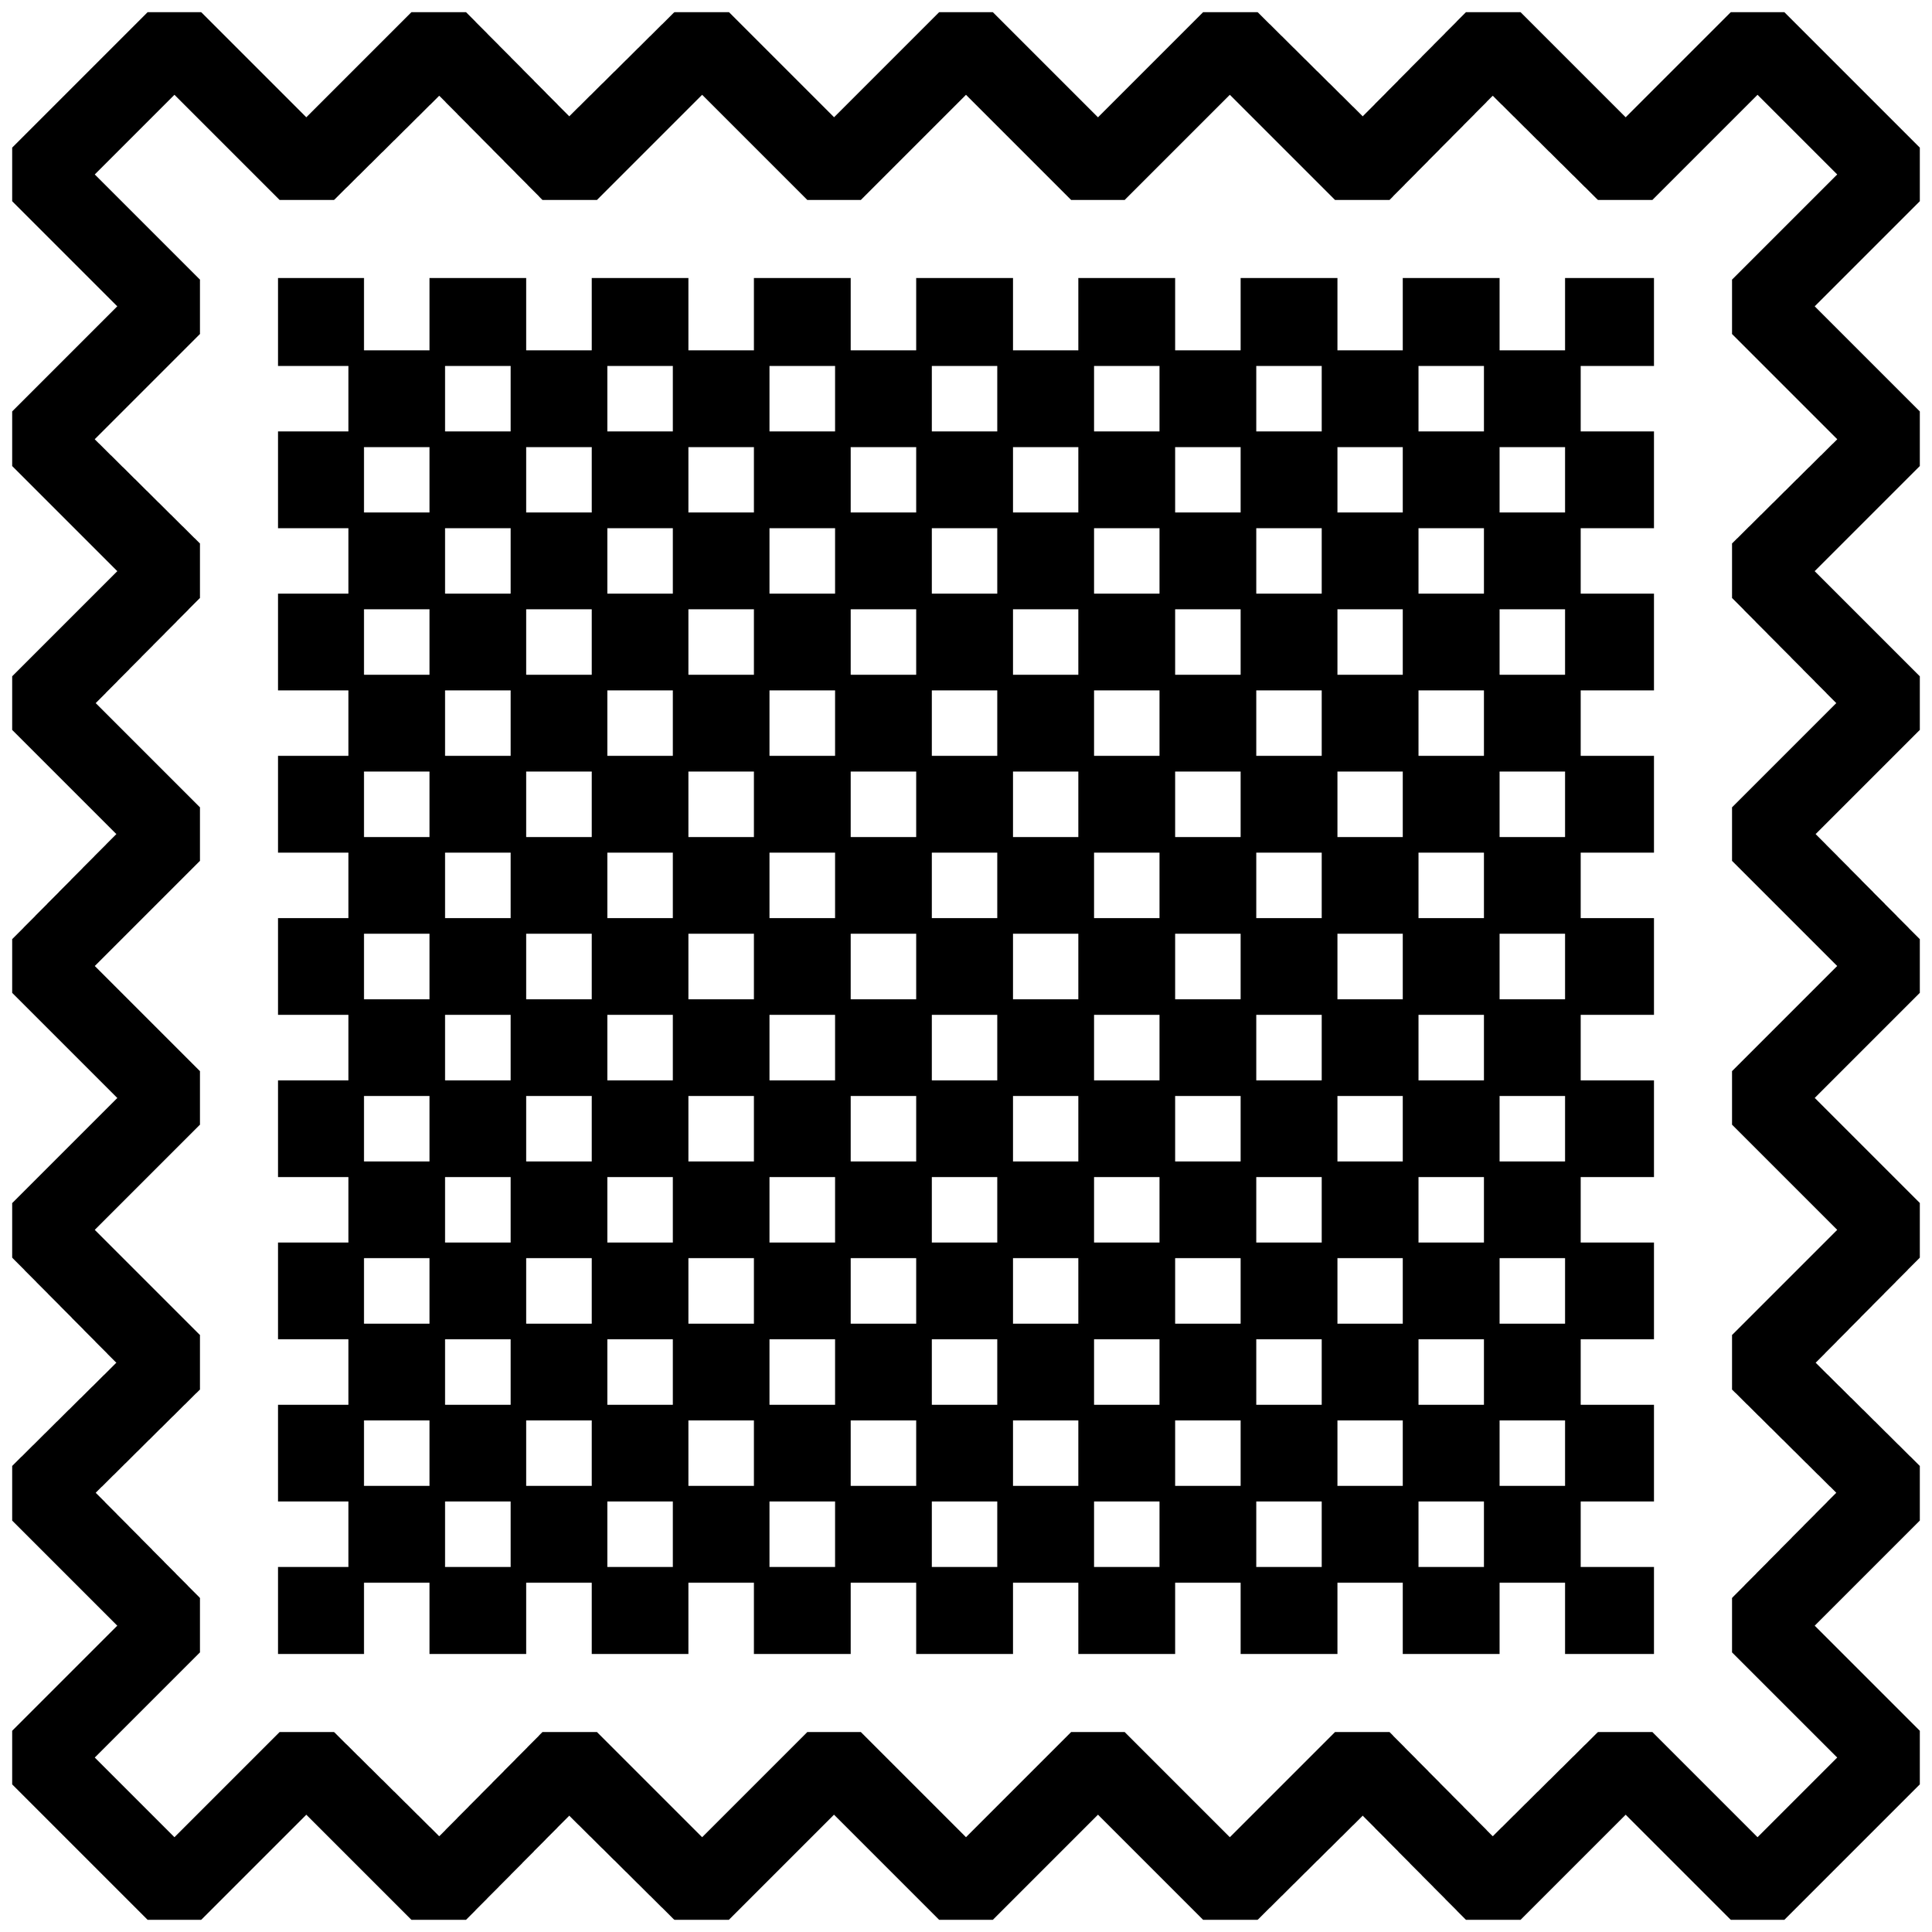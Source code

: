 


\begin{tikzpicture}[y=0.80pt, x=0.80pt, yscale=-1.0, xscale=1.0, inner sep=0pt, outer sep=0pt]
\begin{scope}[shift={(100.0,1706.0)},nonzero rule]
  \path[draw=.,fill=.,line width=1.600pt] (1999.0,255.0) --
    (1861.0,393.0) -- (1807.0,393.0) -- (1699.0,285.0) --
    (1591.0,393.0) -- (1536.0,393.0) -- (1430.0,286.0) --
    (1322.0,393.0) -- (1267.0,393.0) -- (1159.0,285.0) --
    (1051.0,393.0) -- (997.0,393.0) -- (889.0,285.0) --
    (781.0,393.0) -- (726.0,393.0) -- (618.0,286.0) --
    (512.0,393.0) -- (457.0,393.0) -- (349.0,285.0) --
    (241.0,393.0) -- (187.0,393.0) -- (49.0,255.0) --
    (49.0,201.0) -- (157.0,93.0) -- (49.0,-15.0) --
    (49.0,-70.0) -- (156.0,-176.0) -- (49.0,-284.0) --
    (49.0,-339.0) -- (157.0,-447.0) -- (49.0,-555.0) --
    (49.0,-609.0) -- (156.0,-717.0) -- (49.0,-824.0) --
    (49.0,-878.0) -- (157.0,-986.0) -- (49.0,-1094.0) --
    (49.0,-1149.0) -- (157.0,-1257.0) -- (49.0,-1365.0) --
    (49.0,-1419.0) -- (187.0,-1557.0) -- (241.0,-1557.0) --
    (349.0,-1449.0) -- (457.0,-1557.0) -- (512.0,-1557.0) --
    (618.0,-1450.0) -- (726.0,-1557.0) -- (781.0,-1557.0) --
    (889.0,-1449.0) -- (997.0,-1557.0) -- (1051.0,-1557.0) --
    (1159.0,-1449.0) -- (1267.0,-1557.0) -- (1322.0,-1557.0) --
    (1430.0,-1450.0) -- (1536.0,-1557.0) -- (1591.0,-1557.0) --
    (1699.0,-1449.0) -- (1807.0,-1557.0) -- (1861.0,-1557.0) --
    (1999.0,-1419.0) -- (1999.0,-1365.0) -- (1891.0,-1257.0) --
    (1999.0,-1149.0) -- (1999.0,-1094.0) -- (1891.0,-986.0) --
    (1999.0,-878.0) -- (1999.0,-824.0) -- (1892.0,-717.0) --
    (1999.0,-609.0) -- (1999.0,-555.0) -- (1891.0,-447.0) --
    (1999.0,-339.0) -- (1999.0,-284.0) -- (1892.0,-176.0) --
    (1999.0,-70.0) -- (1999.0,-15.0) -- (1891.0,93.0) --
    (1999.0,201.0) -- (1999.0,255.0) -- cycle(1917.0,228.0) --
    (1809.0,120.0) -- (1809.0,65.0) -- (1916.0,-43.0) --
    (1809.0,-149.0) -- (1809.0,-204.0) -- (1917.0,-312.0) --
    (1809.0,-420.0) -- (1809.0,-474.0) -- (1917.0,-582.0) --
    (1809.0,-690.0) -- (1809.0,-744.0) -- (1916.0,-851.0) --
    (1809.0,-959.0) -- (1809.0,-1014.0) -- (1917.0,-1121.0) --
    (1809.0,-1229.0) -- (1809.0,-1284.0) -- (1917.0,-1392.0) --
    (1834.0,-1475.0) -- (1726.0,-1367.0) -- (1671.0,-1367.0) --
    (1563.0,-1474.0) -- (1457.0,-1367.0) -- (1402.0,-1367.0) --
    (1294.0,-1475.0) -- (1186.0,-1367.0) -- (1132.0,-1367.0) --
    (1024.0,-1475.0) -- (916.0,-1367.0) -- (862.0,-1367.0) --
    (754.0,-1475.0) -- (646.0,-1367.0) -- (591.0,-1367.0) --
    (485.0,-1474.0) -- (377.0,-1367.0) -- (322.0,-1367.0) --
    (214.0,-1475.0) -- (131.0,-1392.0) -- (239.0,-1284.0) --
    (239.0,-1229.0) -- (131.0,-1121.0) -- (239.0,-1014.0) --
    (239.0,-959.0) -- (132.0,-851.0) -- (239.0,-744.0) --
    (239.0,-690.0) -- (131.0,-582.0) -- (239.0,-474.0) --
    (239.0,-420.0) -- (131.0,-312.0) -- (239.0,-204.0) --
    (239.0,-149.0) -- (132.0,-43.0) -- (239.0,65.0) --
    (239.0,120.0) -- (131.0,228.0) -- (214.0,311.0) --
    (322.0,203.0) -- (377.0,203.0) -- (485.0,310.0) --
    (591.0,203.0) -- (646.0,203.0) -- (754.0,311.0) --
    (862.0,203.0) -- (916.0,203.0) -- (1024.0,311.0) --
    (1132.0,203.0) -- (1186.0,203.0) -- (1294.0,311.0) --
    (1402.0,203.0) -- (1457.0,203.0) -- (1563.0,310.0) --
    (1671.0,203.0) -- (1726.0,203.0) -- (1834.0,311.0) --
    (1917.0,228.0) -- cycle(1727.0,121.0) -- (1638.0,121.0) --
    (1638.0,48.0) -- (1569.0,48.0) -- (1569.0,121.0) --
    (1472.0,121.0) -- (1472.0,48.0) -- (1403.0,48.0) --
    (1403.0,121.0) -- (1306.0,121.0) -- (1306.0,48.0) --
    (1237.0,48.0) -- (1237.0,121.0) -- (1140.0,121.0) --
    (1140.0,48.0) -- (1071.0,48.0) -- (1071.0,121.0) --
    (974.0,121.0) -- (974.0,48.0) -- (905.0,48.0) --
    (905.0,121.0) -- (808.0,121.0) -- (808.0,48.0) --
    (739.0,48.0) -- (739.0,121.0) -- (642.0,121.0) --
    (642.0,48.0) -- (573.0,48.0) -- (573.0,121.0) --
    (476.0,121.0) -- (476.0,48.0) -- (407.0,48.0) --
    (407.0,121.0) -- (321.0,121.0) -- (321.0,34.0) --
    (393.0,34.0) -- (393.0,-35.0) -- (321.0,-35.0) --
    (321.0,-132.0) -- (393.0,-132.0) -- (393.0,-201.0) --
    (321.0,-201.0) -- (321.0,-298.0) -- (393.0,-298.0) --
    (393.0,-367.0) -- (321.0,-367.0) -- (321.0,-464.0) --
    (393.0,-464.0) -- (393.0,-533.0) -- (321.0,-533.0) --
    (321.0,-630.0) -- (393.0,-630.0) -- (393.0,-699.0) --
    (321.0,-699.0) -- (321.0,-796.0) -- (393.0,-796.0) --
    (393.0,-865.0) -- (321.0,-865.0) -- (321.0,-962.0) --
    (393.0,-962.0) -- (393.0,-1031.0) -- (321.0,-1031.0) --
    (321.0,-1128.0) -- (393.0,-1128.0) -- (393.0,-1197.0) --
    (321.0,-1197.0) -- (321.0,-1285.0) -- (407.0,-1285.0) --
    (407.0,-1211.0) -- (476.0,-1211.0) -- (476.0,-1285.0) --
    (573.0,-1285.0) -- (573.0,-1211.0) -- (642.0,-1211.0) --
    (642.0,-1285.0) -- (739.0,-1285.0) -- (739.0,-1211.0) --
    (808.0,-1211.0) -- (808.0,-1285.0) -- (905.0,-1285.0) --
    (905.0,-1211.0) -- (974.0,-1211.0) -- (974.0,-1285.0) --
    (1071.0,-1285.0) -- (1071.0,-1211.0) -- (1140.0,-1211.0) --
    (1140.0,-1285.0) -- (1237.0,-1285.0) -- (1237.0,-1211.0) --
    (1306.0,-1211.0) -- (1306.0,-1285.0) -- (1403.0,-1285.0) --
    (1403.0,-1211.0) -- (1472.0,-1211.0) -- (1472.0,-1285.0) --
    (1569.0,-1285.0) -- (1569.0,-1211.0) -- (1638.0,-1211.0) --
    (1638.0,-1285.0) -- (1727.0,-1285.0) -- (1727.0,-1197.0) --
    (1652.0,-1197.0) -- (1652.0,-1128.0) -- (1727.0,-1128.0) --
    (1727.0,-1031.0) -- (1652.0,-1031.0) -- (1652.0,-962.0) --
    (1727.0,-962.0) -- (1727.0,-865.0) -- (1652.0,-865.0) --
    (1652.0,-796.0) -- (1727.0,-796.0) -- (1727.0,-699.0) --
    (1652.0,-699.0) -- (1652.0,-630.0) -- (1727.0,-630.0) --
    (1727.0,-533.0) -- (1652.0,-533.0) -- (1652.0,-464.0) --
    (1727.0,-464.0) -- (1727.0,-367.0) -- (1652.0,-367.0) --
    (1652.0,-298.0) -- (1727.0,-298.0) -- (1727.0,-201.0) --
    (1652.0,-201.0) -- (1652.0,-132.0) -- (1727.0,-132.0) --
    (1727.0,-35.0) -- (1652.0,-35.0) -- (1652.0,34.0) --
    (1727.0,34.0) -- (1727.0,121.0) -- cycle(1555.0,-1128.0) --
    (1555.0,-1197.0) -- (1486.0,-1197.0) -- (1486.0,-1128.0) --
    (1555.0,-1128.0) -- cycle(1638.0,-1045.0) --
    (1638.0,-1114.0) -- (1569.0,-1114.0) -- (1569.0,-1045.0) --
    (1638.0,-1045.0) -- cycle(1389.0,-1128.0) --
    (1389.0,-1197.0) -- (1320.0,-1197.0) -- (1320.0,-1128.0) --
    (1389.0,-1128.0) -- cycle(1472.0,-1045.0) --
    (1472.0,-1114.0) -- (1403.0,-1114.0) -- (1403.0,-1045.0) --
    (1472.0,-1045.0) -- cycle(1555.0,-962.0) -- (1555.0,-1031.0)
    -- (1486.0,-1031.0) -- (1486.0,-962.0) -- (1555.0,-962.0) --
    cycle(1638.0,-879.0) -- (1638.0,-948.0) -- (1569.0,-948.0)
    -- (1569.0,-879.0) -- (1638.0,-879.0) --
    cycle(1223.0,-1128.0) -- (1223.0,-1197.0) --
    (1154.0,-1197.0) -- (1154.0,-1128.0) -- (1223.0,-1128.0) --
    cycle(1306.0,-1045.0) -- (1306.0,-1114.0) --
    (1237.0,-1114.0) -- (1237.0,-1045.0) -- (1306.0,-1045.0) --
    cycle(1389.0,-962.0) -- (1389.0,-1031.0) -- (1320.0,-1031.0)
    -- (1320.0,-962.0) -- (1389.0,-962.0) --
    cycle(1472.0,-879.0) -- (1472.0,-948.0) -- (1403.0,-948.0)
    -- (1403.0,-879.0) -- (1472.0,-879.0) --
    cycle(1555.0,-796.0) -- (1555.0,-865.0) -- (1486.0,-865.0)
    -- (1486.0,-796.0) -- (1555.0,-796.0) --
    cycle(1638.0,-713.0) -- (1638.0,-782.0) -- (1569.0,-782.0)
    -- (1569.0,-713.0) -- (1638.0,-713.0) --
    cycle(1057.0,-1128.0) -- (1057.0,-1197.0) -- (988.0,-1197.0)
    -- (988.0,-1128.0) -- (1057.0,-1128.0) --
    cycle(1140.0,-1045.0) -- (1140.0,-1114.0) --
    (1071.0,-1114.0) -- (1071.0,-1045.0) -- (1140.0,-1045.0) --
    cycle(1223.0,-962.0) -- (1223.0,-1031.0) -- (1154.0,-1031.0)
    -- (1154.0,-962.0) -- (1223.0,-962.0) --
    cycle(1306.0,-879.0) -- (1306.0,-948.0) -- (1237.0,-948.0)
    -- (1237.0,-879.0) -- (1306.0,-879.0) --
    cycle(1389.0,-796.0) -- (1389.0,-865.0) -- (1320.0,-865.0)
    -- (1320.0,-796.0) -- (1389.0,-796.0) --
    cycle(1472.0,-713.0) -- (1472.0,-782.0) -- (1403.0,-782.0)
    -- (1403.0,-713.0) -- (1472.0,-713.0) --
    cycle(1555.0,-630.0) -- (1555.0,-699.0) -- (1486.0,-699.0)
    -- (1486.0,-630.0) -- (1555.0,-630.0) --
    cycle(1638.0,-547.0) -- (1638.0,-616.0) -- (1569.0,-616.0)
    -- (1569.0,-547.0) -- (1638.0,-547.0) --
    cycle(891.0,-1128.0) -- (891.0,-1197.0) -- (822.0,-1197.0)
    -- (822.0,-1128.0) -- (891.0,-1128.0) --
    cycle(974.0,-1045.0) -- (974.0,-1114.0) -- (905.0,-1114.0)
    -- (905.0,-1045.0) -- (974.0,-1045.0) --
    cycle(1057.0,-962.0) -- (1057.0,-1031.0) -- (988.0,-1031.0)
    -- (988.0,-962.0) -- (1057.0,-962.0) -- cycle(1140.0,-879.0)
    -- (1140.0,-948.0) -- (1071.0,-948.0) -- (1071.0,-879.0) --
    (1140.0,-879.0) -- cycle(1223.0,-796.0) -- (1223.0,-865.0)
    -- (1154.0,-865.0) -- (1154.0,-796.0) -- (1223.0,-796.0) --
    cycle(1306.0,-713.0) -- (1306.0,-782.0) -- (1237.0,-782.0)
    -- (1237.0,-713.0) -- (1306.0,-713.0) --
    cycle(1389.0,-630.0) -- (1389.0,-699.0) -- (1320.0,-699.0)
    -- (1320.0,-630.0) -- (1389.0,-630.0) --
    cycle(1472.0,-547.0) -- (1472.0,-616.0) -- (1403.0,-616.0)
    -- (1403.0,-547.0) -- (1472.0,-547.0) --
    cycle(1555.0,-464.0) -- (1555.0,-533.0) -- (1486.0,-533.0)
    -- (1486.0,-464.0) -- (1555.0,-464.0) --
    cycle(1638.0,-381.0) -- (1638.0,-450.0) -- (1569.0,-450.0)
    -- (1569.0,-381.0) -- (1638.0,-381.0) --
    cycle(725.0,-1128.0) -- (725.0,-1197.0) -- (656.0,-1197.0)
    -- (656.0,-1128.0) -- (725.0,-1128.0) --
    cycle(808.0,-1045.0) -- (808.0,-1114.0) -- (739.0,-1114.0)
    -- (739.0,-1045.0) -- (808.0,-1045.0) -- cycle(891.0,-962.0)
    -- (891.0,-1031.0) -- (822.0,-1031.0) -- (822.0,-962.0) --
    (891.0,-962.0) -- cycle(974.0,-879.0) -- (974.0,-948.0) --
    (905.0,-948.0) -- (905.0,-879.0) -- (974.0,-879.0) --
    cycle(1057.0,-796.0) -- (1057.0,-865.0) -- (988.0,-865.0) --
    (988.0,-796.0) -- (1057.0,-796.0) -- cycle(1140.0,-713.0) --
    (1140.0,-782.0) -- (1071.0,-782.0) -- (1071.0,-713.0) --
    (1140.0,-713.0) -- cycle(1223.0,-630.0) -- (1223.0,-699.0)
    -- (1154.0,-699.0) -- (1154.0,-630.0) -- (1223.0,-630.0) --
    cycle(1306.0,-547.0) -- (1306.0,-616.0) -- (1237.0,-616.0)
    -- (1237.0,-547.0) -- (1306.0,-547.0) --
    cycle(1389.0,-464.0) -- (1389.0,-533.0) -- (1320.0,-533.0)
    -- (1320.0,-464.0) -- (1389.0,-464.0) --
    cycle(1472.0,-381.0) -- (1472.0,-450.0) -- (1403.0,-450.0)
    -- (1403.0,-381.0) -- (1472.0,-381.0) --
    cycle(1555.0,-298.0) -- (1555.0,-367.0) -- (1486.0,-367.0)
    -- (1486.0,-298.0) -- (1555.0,-298.0) --
    cycle(1638.0,-215.0) -- (1638.0,-284.0) -- (1569.0,-284.0)
    -- (1569.0,-215.0) -- (1638.0,-215.0) --
    cycle(559.0,-1128.0) -- (559.0,-1197.0) -- (490.0,-1197.0)
    -- (490.0,-1128.0) -- (559.0,-1128.0) --
    cycle(642.0,-1045.0) -- (642.0,-1114.0) -- (573.0,-1114.0)
    -- (573.0,-1045.0) -- (642.0,-1045.0) -- cycle(725.0,-962.0)
    -- (725.0,-1031.0) -- (656.0,-1031.0) -- (656.0,-962.0) --
    (725.0,-962.0) -- cycle(808.0,-879.0) -- (808.0,-948.0) --
    (739.0,-948.0) -- (739.0,-879.0) -- (808.0,-879.0) --
    cycle(891.0,-796.0) -- (891.0,-865.0) -- (822.0,-865.0) --
    (822.0,-796.0) -- (891.0,-796.0) -- cycle(974.0,-713.0) --
    (974.0,-782.0) -- (905.0,-782.0) -- (905.0,-713.0) --
    (974.0,-713.0) -- cycle(1057.0,-630.0) -- (1057.0,-699.0) --
    (988.0,-699.0) -- (988.0,-630.0) -- (1057.0,-630.0) --
    cycle(1140.0,-547.0) -- (1140.0,-616.0) -- (1071.0,-616.0)
    -- (1071.0,-547.0) -- (1140.0,-547.0) --
    cycle(1223.0,-464.0) -- (1223.0,-533.0) -- (1154.0,-533.0)
    -- (1154.0,-464.0) -- (1223.0,-464.0) --
    cycle(1306.0,-381.0) -- (1306.0,-450.0) -- (1237.0,-450.0)
    -- (1237.0,-381.0) -- (1306.0,-381.0) --
    cycle(1389.0,-298.0) -- (1389.0,-367.0) -- (1320.0,-367.0)
    -- (1320.0,-298.0) -- (1389.0,-298.0) --
    cycle(1472.0,-215.0) -- (1472.0,-284.0) -- (1403.0,-284.0)
    -- (1403.0,-215.0) -- (1472.0,-215.0) --
    cycle(1555.0,-132.0) -- (1555.0,-201.0) -- (1486.0,-201.0)
    -- (1486.0,-132.0) -- (1555.0,-132.0) -- cycle(1638.0,-49.0)
    -- (1638.0,-118.0) -- (1569.0,-118.0) -- (1569.0,-49.0) --
    (1638.0,-49.0) -- cycle(476.0,-1045.0) -- (476.0,-1114.0) --
    (407.0,-1114.0) -- (407.0,-1045.0) -- (476.0,-1045.0) --
    cycle(559.0,-962.0) -- (559.0,-1031.0) -- (490.0,-1031.0) --
    (490.0,-962.0) -- (559.0,-962.0) -- cycle(642.0,-879.0) --
    (642.0,-948.0) -- (573.0,-948.0) -- (573.0,-879.0) --
    (642.0,-879.0) -- cycle(725.0,-796.0) -- (725.0,-865.0) --
    (656.0,-865.0) -- (656.0,-796.0) -- (725.0,-796.0) --
    cycle(808.0,-713.0) -- (808.0,-782.0) -- (739.0,-782.0) --
    (739.0,-713.0) -- (808.0,-713.0) -- cycle(891.0,-630.0) --
    (891.0,-699.0) -- (822.0,-699.0) -- (822.0,-630.0) --
    (891.0,-630.0) -- cycle(974.0,-547.0) -- (974.0,-616.0) --
    (905.0,-616.0) -- (905.0,-547.0) -- (974.0,-547.0) --
    cycle(1057.0,-464.0) -- (1057.0,-533.0) -- (988.0,-533.0) --
    (988.0,-464.0) -- (1057.0,-464.0) -- cycle(1140.0,-381.0) --
    (1140.0,-450.0) -- (1071.0,-450.0) -- (1071.0,-381.0) --
    (1140.0,-381.0) -- cycle(1223.0,-298.0) -- (1223.0,-367.0)
    -- (1154.0,-367.0) -- (1154.0,-298.0) -- (1223.0,-298.0) --
    cycle(1306.0,-215.0) -- (1306.0,-284.0) -- (1237.0,-284.0)
    -- (1237.0,-215.0) -- (1306.0,-215.0) --
    cycle(1389.0,-132.0) -- (1389.0,-201.0) -- (1320.0,-201.0)
    -- (1320.0,-132.0) -- (1389.0,-132.0) -- cycle(1472.0,-49.0)
    -- (1472.0,-118.0) -- (1403.0,-118.0) -- (1403.0,-49.0) --
    (1472.0,-49.0) -- cycle(1555.0,34.0) -- (1555.0,-35.0) --
    (1486.0,-35.0) -- (1486.0,34.0) -- (1555.0,34.0) --
    cycle(476.0,-879.0) -- (476.0,-948.0) -- (407.0,-948.0) --
    (407.0,-879.0) -- (476.0,-879.0) -- cycle(559.0,-796.0) --
    (559.0,-865.0) -- (490.0,-865.0) -- (490.0,-796.0) --
    (559.0,-796.0) -- cycle(642.0,-713.0) -- (642.0,-782.0) --
    (573.0,-782.0) -- (573.0,-713.0) -- (642.0,-713.0) --
    cycle(725.0,-630.0) -- (725.0,-699.0) -- (656.0,-699.0) --
    (656.0,-630.0) -- (725.0,-630.0) -- cycle(808.0,-547.0) --
    (808.0,-616.0) -- (739.0,-616.0) -- (739.0,-547.0) --
    (808.0,-547.0) -- cycle(891.0,-464.0) -- (891.0,-533.0) --
    (822.0,-533.0) -- (822.0,-464.0) -- (891.0,-464.0) --
    cycle(974.0,-381.0) -- (974.0,-450.0) -- (905.0,-450.0) --
    (905.0,-381.0) -- (974.0,-381.0) -- cycle(1057.0,-298.0) --
    (1057.0,-367.0) -- (988.0,-367.0) -- (988.0,-298.0) --
    (1057.0,-298.0) -- cycle(1140.0,-215.0) -- (1140.0,-284.0)
    -- (1071.0,-284.0) -- (1071.0,-215.0) -- (1140.0,-215.0) --
    cycle(1223.0,-132.0) -- (1223.0,-201.0) -- (1154.0,-201.0)
    -- (1154.0,-132.0) -- (1223.0,-132.0) -- cycle(1306.0,-49.0)
    -- (1306.0,-118.0) -- (1237.0,-118.0) -- (1237.0,-49.0) --
    (1306.0,-49.0) -- cycle(1389.0,34.0) -- (1389.0,-35.0) --
    (1320.0,-35.0) -- (1320.0,34.0) -- (1389.0,34.0) --
    cycle(476.0,-713.0) -- (476.0,-782.0) -- (407.0,-782.0) --
    (407.0,-713.0) -- (476.0,-713.0) -- cycle(559.0,-630.0) --
    (559.0,-699.0) -- (490.0,-699.0) -- (490.0,-630.0) --
    (559.0,-630.0) -- cycle(642.0,-547.0) -- (642.0,-616.0) --
    (573.0,-616.0) -- (573.0,-547.0) -- (642.0,-547.0) --
    cycle(725.0,-464.0) -- (725.0,-533.0) -- (656.0,-533.0) --
    (656.0,-464.0) -- (725.0,-464.0) -- cycle(808.0,-381.0) --
    (808.0,-450.0) -- (739.0,-450.0) -- (739.0,-381.0) --
    (808.0,-381.0) -- cycle(891.0,-298.0) -- (891.0,-367.0) --
    (822.0,-367.0) -- (822.0,-298.0) -- (891.0,-298.0) --
    cycle(974.0,-215.0) -- (974.0,-284.0) -- (905.0,-284.0) --
    (905.0,-215.0) -- (974.0,-215.0) -- cycle(1057.0,-132.0) --
    (1057.0,-201.0) -- (988.0,-201.0) -- (988.0,-132.0) --
    (1057.0,-132.0) -- cycle(1140.0,-49.0) -- (1140.0,-118.0) --
    (1071.0,-118.0) -- (1071.0,-49.0) -- (1140.0,-49.0) --
    cycle(1223.0,34.0) -- (1223.0,-35.0) -- (1154.0,-35.0) --
    (1154.0,34.0) -- (1223.0,34.0) -- cycle(476.0,-547.0) --
    (476.0,-616.0) -- (407.0,-616.0) -- (407.0,-547.0) --
    (476.0,-547.0) -- cycle(559.0,-464.0) -- (559.0,-533.0) --
    (490.0,-533.0) -- (490.0,-464.0) -- (559.0,-464.0) --
    cycle(642.0,-381.0) -- (642.0,-450.0) -- (573.0,-450.0) --
    (573.0,-381.0) -- (642.0,-381.0) -- cycle(725.0,-298.0) --
    (725.0,-367.0) -- (656.0,-367.0) -- (656.0,-298.0) --
    (725.0,-298.0) -- cycle(808.0,-215.0) -- (808.0,-284.0) --
    (739.0,-284.0) -- (739.0,-215.0) -- (808.0,-215.0) --
    cycle(891.0,-132.0) -- (891.0,-201.0) -- (822.0,-201.0) --
    (822.0,-132.0) -- (891.0,-132.0) -- cycle(974.0,-49.0) --
    (974.0,-118.0) -- (905.0,-118.0) -- (905.0,-49.0) --
    (974.0,-49.0) -- cycle(1057.0,34.0) -- (1057.0,-35.0) --
    (988.0,-35.0) -- (988.0,34.0) -- (1057.0,34.0) --
    cycle(476.0,-381.0) -- (476.0,-450.0) -- (407.0,-450.0) --
    (407.0,-381.0) -- (476.0,-381.0) -- cycle(559.0,-298.0) --
    (559.0,-367.0) -- (490.0,-367.0) -- (490.0,-298.0) --
    (559.0,-298.0) -- cycle(642.0,-215.0) -- (642.0,-284.0) --
    (573.0,-284.0) -- (573.0,-215.0) -- (642.0,-215.0) --
    cycle(725.0,-132.0) -- (725.0,-201.0) -- (656.0,-201.0) --
    (656.0,-132.0) -- (725.0,-132.0) -- cycle(808.0,-49.0) --
    (808.0,-118.0) -- (739.0,-118.0) -- (739.0,-49.0) --
    (808.0,-49.0) -- cycle(891.0,34.0) -- (891.0,-35.0) --
    (822.0,-35.0) -- (822.0,34.0) -- (891.0,34.0) --
    cycle(476.0,-215.0) -- (476.0,-284.0) -- (407.0,-284.0) --
    (407.0,-215.0) -- (476.0,-215.0) -- cycle(559.0,-132.0) --
    (559.0,-201.0) -- (490.0,-201.0) -- (490.0,-132.0) --
    (559.0,-132.0) -- cycle(642.0,-49.0) -- (642.0,-118.0) --
    (573.0,-118.0) -- (573.0,-49.0) -- (642.0,-49.0) --
    cycle(725.0,34.0) -- (725.0,-35.0) -- (656.0,-35.0) --
    (656.0,34.0) -- (725.0,34.0) -- cycle(476.0,-49.0) --
    (476.0,-118.0) -- (407.0,-118.0) -- (407.0,-49.0) --
    (476.0,-49.0) -- cycle(559.0,34.0) -- (559.0,-35.0) --
    (490.0,-35.0) -- (490.0,34.0) -- (559.0,34.0) -- cycle;
\end{scope}

\end{tikzpicture}

